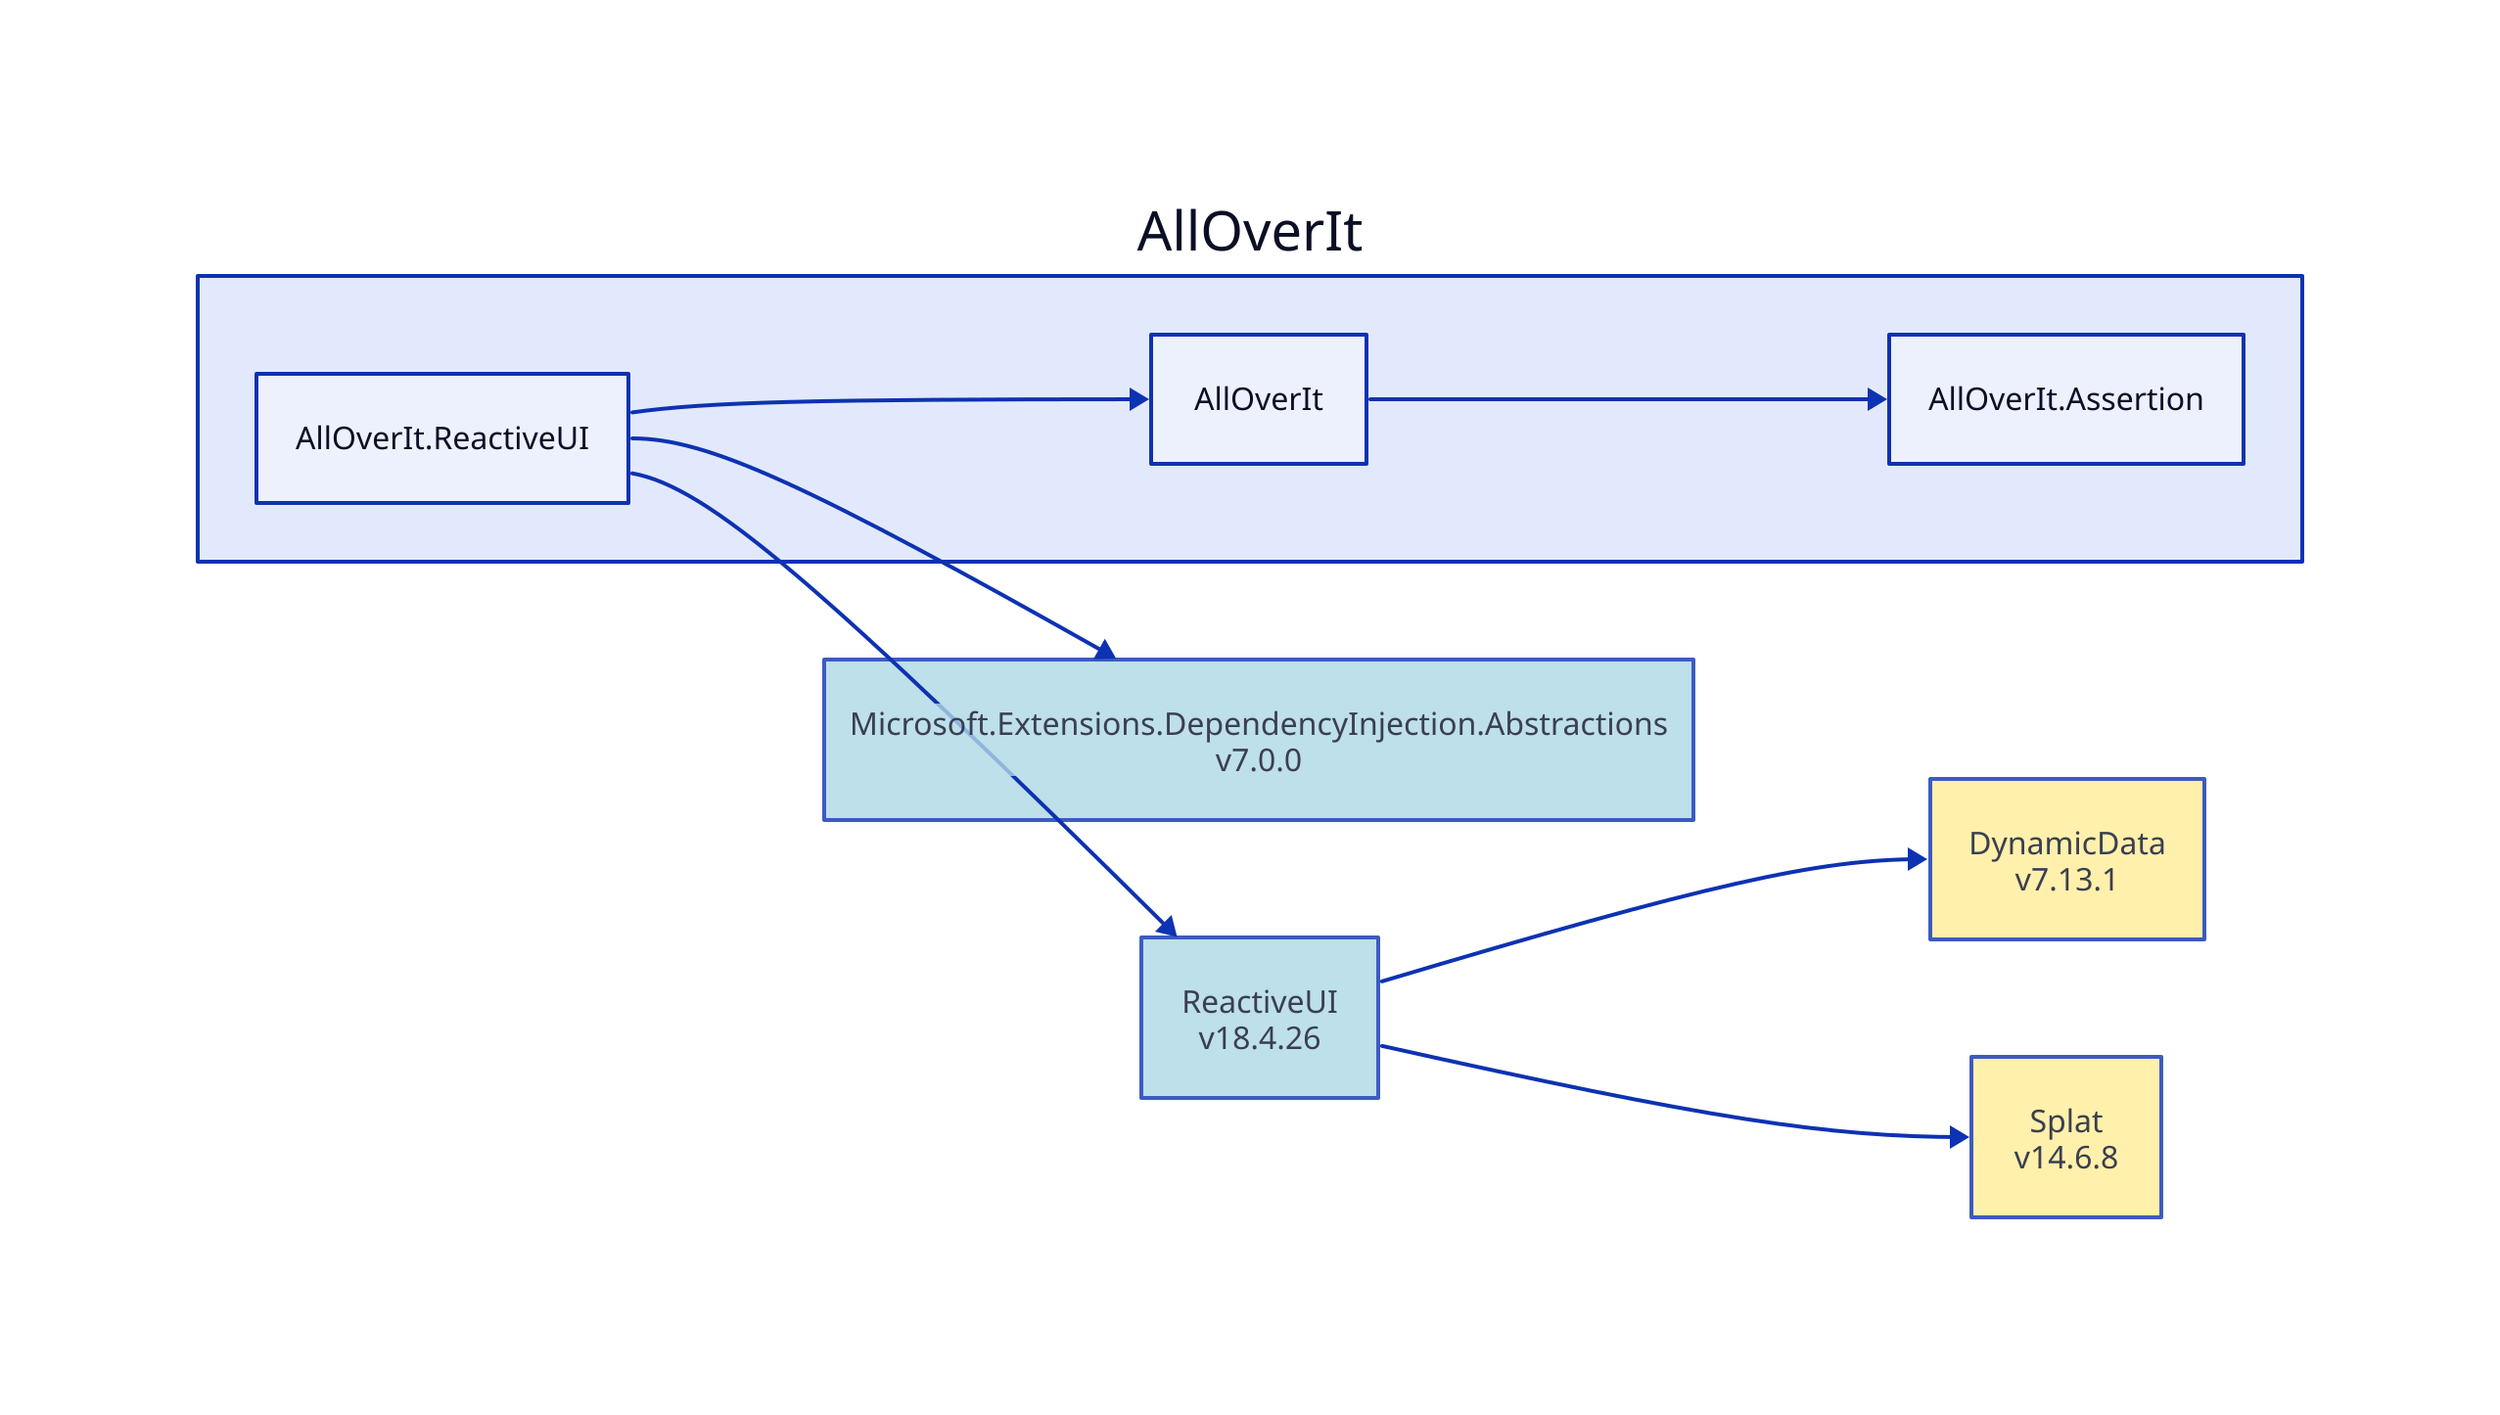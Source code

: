 direction: right

aoi: AllOverIt
aoi.alloverit-reactiveui: AllOverIt.ReactiveUI
microsoft-extensions-dependencyinjection-abstractions_7-0-0: Microsoft.Extensions.DependencyInjection.Abstractions\nv7.0.0
microsoft-extensions-dependencyinjection-abstractions_7-0-0.style.fill: "#ADD8E6"
microsoft-extensions-dependencyinjection-abstractions_7-0-0.style.opacity: 0.8
microsoft-extensions-dependencyinjection-abstractions_7-0-0 <- aoi.alloverit-reactiveui
reactiveui_18-4-26: ReactiveUI\nv18.4.26
reactiveui_18-4-26.style.fill: "#ADD8E6"
reactiveui_18-4-26.style.opacity: 0.8
dynamicdata_7-13-1: DynamicData\nv7.13.1
dynamicdata_7-13-1.style.fill: "#FFEC96"
dynamicdata_7-13-1.style.opacity: 0.8
dynamicdata_7-13-1 <- reactiveui_18-4-26
splat_14-6-8: Splat\nv14.6.8
splat_14-6-8.style.fill: "#FFEC96"
splat_14-6-8.style.opacity: 0.8
splat_14-6-8 <- reactiveui_18-4-26
reactiveui_18-4-26 <- aoi.alloverit-reactiveui
aoi.alloverit: AllOverIt
aoi.alloverit-assertion: AllOverIt.Assertion
aoi.alloverit-assertion <- aoi.alloverit
aoi.alloverit <- aoi.alloverit-reactiveui

